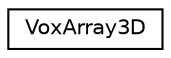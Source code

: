 digraph "Graphical Class Hierarchy"
{
 // LATEX_PDF_SIZE
  edge [fontname="Helvetica",fontsize="10",labelfontname="Helvetica",labelfontsize="10"];
  node [fontname="Helvetica",fontsize="10",shape=record];
  rankdir="LR";
  Node0 [label="VoxArray3D",height=0.2,width=0.4,color="black", fillcolor="white", style="filled",URL="$structVoxArray3D.html",tooltip=" "];
}
